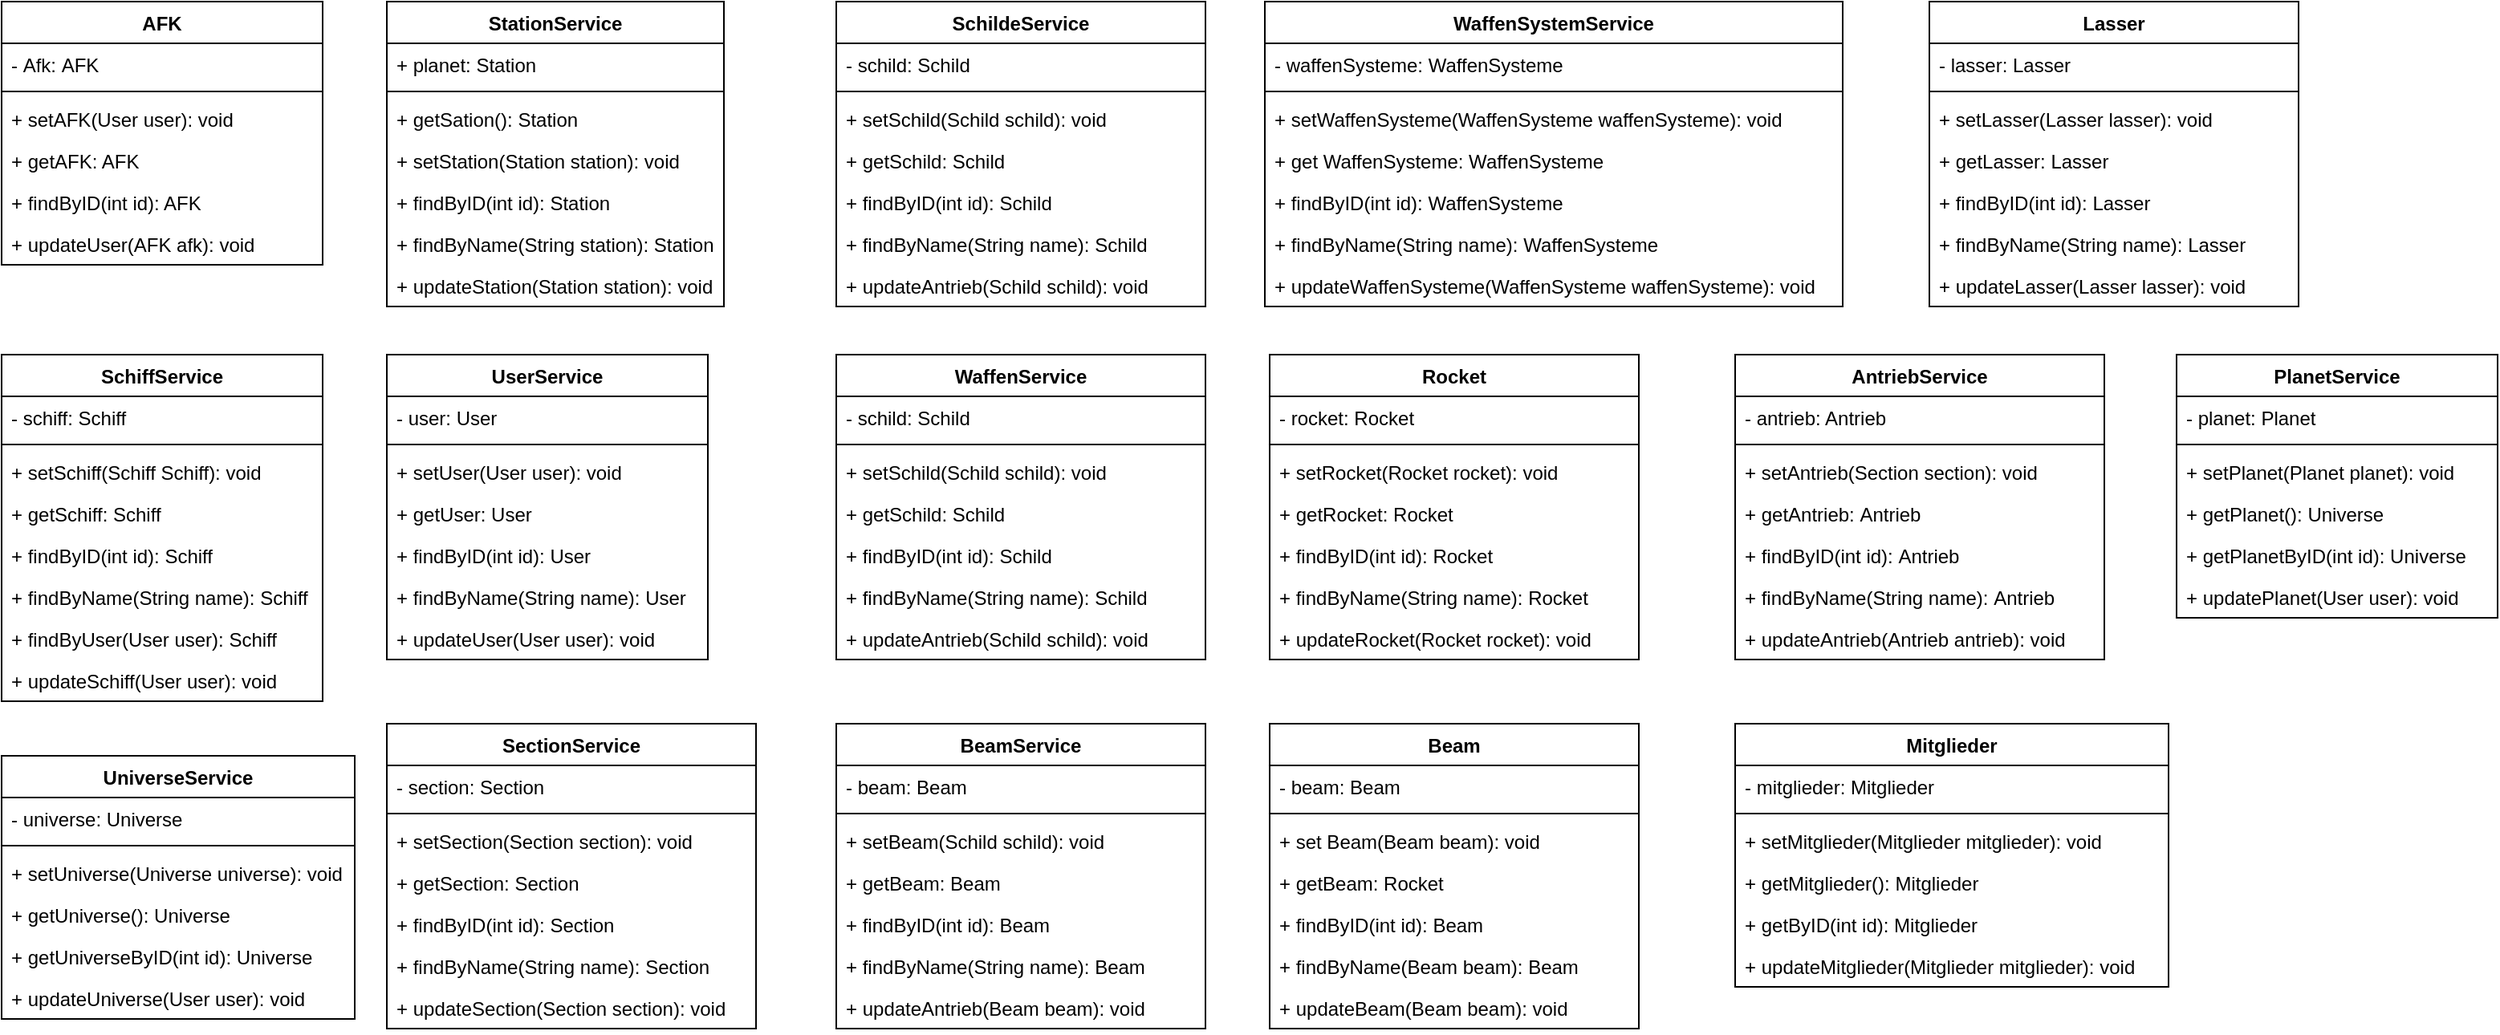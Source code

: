 <mxfile version="13.1.3"><diagram id="1hvCgBS2UhZ0Prny1uiO" name="Page-1"><mxGraphModel dx="1286" dy="1128" grid="1" gridSize="10" guides="1" tooltips="1" connect="1" arrows="1" fold="1" page="1" pageScale="1" pageWidth="827" pageHeight="1169" math="0" shadow="0"><root><mxCell id="0"/><mxCell id="1" parent="0"/><mxCell id="Y0vAnyZHh0GlJ3oFvH98-21" value="SchiffService" style="swimlane;fontStyle=1;align=center;verticalAlign=top;childLayout=stackLayout;horizontal=1;startSize=26;horizontalStack=0;resizeParent=1;resizeParentMax=0;resizeLast=0;collapsible=1;marginBottom=0;" vertex="1" parent="1"><mxGeometry x="40" y="300" width="200" height="216" as="geometry"/></mxCell><mxCell id="Y0vAnyZHh0GlJ3oFvH98-22" value="- schiff: Schiff" style="text;strokeColor=none;fillColor=none;align=left;verticalAlign=top;spacingLeft=4;spacingRight=4;overflow=hidden;rotatable=0;points=[[0,0.5],[1,0.5]];portConstraint=eastwest;" vertex="1" parent="Y0vAnyZHh0GlJ3oFvH98-21"><mxGeometry y="26" width="200" height="26" as="geometry"/></mxCell><mxCell id="Y0vAnyZHh0GlJ3oFvH98-23" value="" style="line;strokeWidth=1;fillColor=none;align=left;verticalAlign=middle;spacingTop=-1;spacingLeft=3;spacingRight=3;rotatable=0;labelPosition=right;points=[];portConstraint=eastwest;" vertex="1" parent="Y0vAnyZHh0GlJ3oFvH98-21"><mxGeometry y="52" width="200" height="8" as="geometry"/></mxCell><mxCell id="Y0vAnyZHh0GlJ3oFvH98-24" value="+ setSchiff(Schiff Schiff): void" style="text;strokeColor=none;fillColor=none;align=left;verticalAlign=top;spacingLeft=4;spacingRight=4;overflow=hidden;rotatable=0;points=[[0,0.5],[1,0.5]];portConstraint=eastwest;" vertex="1" parent="Y0vAnyZHh0GlJ3oFvH98-21"><mxGeometry y="60" width="200" height="26" as="geometry"/></mxCell><mxCell id="Y0vAnyZHh0GlJ3oFvH98-26" value="+ getSchiff: Schiff" style="text;strokeColor=none;fillColor=none;align=left;verticalAlign=top;spacingLeft=4;spacingRight=4;overflow=hidden;rotatable=0;points=[[0,0.5],[1,0.5]];portConstraint=eastwest;" vertex="1" parent="Y0vAnyZHh0GlJ3oFvH98-21"><mxGeometry y="86" width="200" height="26" as="geometry"/></mxCell><mxCell id="Y0vAnyZHh0GlJ3oFvH98-27" value="+ findByID(int id): Schiff" style="text;strokeColor=none;fillColor=none;align=left;verticalAlign=top;spacingLeft=4;spacingRight=4;overflow=hidden;rotatable=0;points=[[0,0.5],[1,0.5]];portConstraint=eastwest;" vertex="1" parent="Y0vAnyZHh0GlJ3oFvH98-21"><mxGeometry y="112" width="200" height="26" as="geometry"/></mxCell><mxCell id="Y0vAnyZHh0GlJ3oFvH98-28" value="+ findByName(String name): Schiff" style="text;strokeColor=none;fillColor=none;align=left;verticalAlign=top;spacingLeft=4;spacingRight=4;overflow=hidden;rotatable=0;points=[[0,0.5],[1,0.5]];portConstraint=eastwest;" vertex="1" parent="Y0vAnyZHh0GlJ3oFvH98-21"><mxGeometry y="138" width="200" height="26" as="geometry"/></mxCell><mxCell id="Y0vAnyZHh0GlJ3oFvH98-29" value="+ findByUser(User user): Schiff" style="text;strokeColor=none;fillColor=none;align=left;verticalAlign=top;spacingLeft=4;spacingRight=4;overflow=hidden;rotatable=0;points=[[0,0.5],[1,0.5]];portConstraint=eastwest;" vertex="1" parent="Y0vAnyZHh0GlJ3oFvH98-21"><mxGeometry y="164" width="200" height="26" as="geometry"/></mxCell><mxCell id="Y0vAnyZHh0GlJ3oFvH98-48" value="+ updateSchiff(User user): void  " style="text;strokeColor=none;fillColor=none;align=left;verticalAlign=top;spacingLeft=4;spacingRight=4;overflow=hidden;rotatable=0;points=[[0,0.5],[1,0.5]];portConstraint=eastwest;" vertex="1" parent="Y0vAnyZHh0GlJ3oFvH98-21"><mxGeometry y="190" width="200" height="26" as="geometry"/></mxCell><mxCell id="Y0vAnyZHh0GlJ3oFvH98-76" value="AFK" style="swimlane;fontStyle=1;align=center;verticalAlign=top;childLayout=stackLayout;horizontal=1;startSize=26;horizontalStack=0;resizeParent=1;resizeParentMax=0;resizeLast=0;collapsible=1;marginBottom=0;" vertex="1" parent="1"><mxGeometry x="40" y="80" width="200" height="164" as="geometry"/></mxCell><mxCell id="Y0vAnyZHh0GlJ3oFvH98-77" value="- Afk: AFK" style="text;strokeColor=none;fillColor=none;align=left;verticalAlign=top;spacingLeft=4;spacingRight=4;overflow=hidden;rotatable=0;points=[[0,0.5],[1,0.5]];portConstraint=eastwest;" vertex="1" parent="Y0vAnyZHh0GlJ3oFvH98-76"><mxGeometry y="26" width="200" height="26" as="geometry"/></mxCell><mxCell id="Y0vAnyZHh0GlJ3oFvH98-78" value="" style="line;strokeWidth=1;fillColor=none;align=left;verticalAlign=middle;spacingTop=-1;spacingLeft=3;spacingRight=3;rotatable=0;labelPosition=right;points=[];portConstraint=eastwest;" vertex="1" parent="Y0vAnyZHh0GlJ3oFvH98-76"><mxGeometry y="52" width="200" height="8" as="geometry"/></mxCell><mxCell id="Y0vAnyZHh0GlJ3oFvH98-79" value="+ setAFK(User user): void" style="text;strokeColor=none;fillColor=none;align=left;verticalAlign=top;spacingLeft=4;spacingRight=4;overflow=hidden;rotatable=0;points=[[0,0.5],[1,0.5]];portConstraint=eastwest;" vertex="1" parent="Y0vAnyZHh0GlJ3oFvH98-76"><mxGeometry y="60" width="200" height="26" as="geometry"/></mxCell><mxCell id="Y0vAnyZHh0GlJ3oFvH98-80" value="+ getAFK: AFK" style="text;strokeColor=none;fillColor=none;align=left;verticalAlign=top;spacingLeft=4;spacingRight=4;overflow=hidden;rotatable=0;points=[[0,0.5],[1,0.5]];portConstraint=eastwest;" vertex="1" parent="Y0vAnyZHh0GlJ3oFvH98-76"><mxGeometry y="86" width="200" height="26" as="geometry"/></mxCell><mxCell id="Y0vAnyZHh0GlJ3oFvH98-81" value="+ findByID(int id): AFK  " style="text;strokeColor=none;fillColor=none;align=left;verticalAlign=top;spacingLeft=4;spacingRight=4;overflow=hidden;rotatable=0;points=[[0,0.5],[1,0.5]];portConstraint=eastwest;" vertex="1" parent="Y0vAnyZHh0GlJ3oFvH98-76"><mxGeometry y="112" width="200" height="26" as="geometry"/></mxCell><mxCell id="Y0vAnyZHh0GlJ3oFvH98-83" value="+ updateUser(AFK afk): void  " style="text;strokeColor=none;fillColor=none;align=left;verticalAlign=top;spacingLeft=4;spacingRight=4;overflow=hidden;rotatable=0;points=[[0,0.5],[1,0.5]];portConstraint=eastwest;" vertex="1" parent="Y0vAnyZHh0GlJ3oFvH98-76"><mxGeometry y="138" width="200" height="26" as="geometry"/></mxCell><mxCell id="Y0vAnyZHh0GlJ3oFvH98-100" value="SchildeService" style="swimlane;fontStyle=1;align=center;verticalAlign=top;childLayout=stackLayout;horizontal=1;startSize=26;horizontalStack=0;resizeParent=1;resizeParentMax=0;resizeLast=0;collapsible=1;marginBottom=0;" vertex="1" parent="1"><mxGeometry x="560" y="80" width="230" height="190" as="geometry"/></mxCell><mxCell id="Y0vAnyZHh0GlJ3oFvH98-101" value="- schild: Schild" style="text;strokeColor=none;fillColor=none;align=left;verticalAlign=top;spacingLeft=4;spacingRight=4;overflow=hidden;rotatable=0;points=[[0,0.5],[1,0.5]];portConstraint=eastwest;" vertex="1" parent="Y0vAnyZHh0GlJ3oFvH98-100"><mxGeometry y="26" width="230" height="26" as="geometry"/></mxCell><mxCell id="Y0vAnyZHh0GlJ3oFvH98-102" value="" style="line;strokeWidth=1;fillColor=none;align=left;verticalAlign=middle;spacingTop=-1;spacingLeft=3;spacingRight=3;rotatable=0;labelPosition=right;points=[];portConstraint=eastwest;" vertex="1" parent="Y0vAnyZHh0GlJ3oFvH98-100"><mxGeometry y="52" width="230" height="8" as="geometry"/></mxCell><mxCell id="Y0vAnyZHh0GlJ3oFvH98-103" value="+ setSchild(Schild schild): void" style="text;strokeColor=none;fillColor=none;align=left;verticalAlign=top;spacingLeft=4;spacingRight=4;overflow=hidden;rotatable=0;points=[[0,0.5],[1,0.5]];portConstraint=eastwest;" vertex="1" parent="Y0vAnyZHh0GlJ3oFvH98-100"><mxGeometry y="60" width="230" height="26" as="geometry"/></mxCell><mxCell id="Y0vAnyZHh0GlJ3oFvH98-104" value="+ getSchild: Schild" style="text;strokeColor=none;fillColor=none;align=left;verticalAlign=top;spacingLeft=4;spacingRight=4;overflow=hidden;rotatable=0;points=[[0,0.5],[1,0.5]];portConstraint=eastwest;" vertex="1" parent="Y0vAnyZHh0GlJ3oFvH98-100"><mxGeometry y="86" width="230" height="26" as="geometry"/></mxCell><mxCell id="Y0vAnyZHh0GlJ3oFvH98-105" value="+ findByID(int id): Schild  " style="text;strokeColor=none;fillColor=none;align=left;verticalAlign=top;spacingLeft=4;spacingRight=4;overflow=hidden;rotatable=0;points=[[0,0.5],[1,0.5]];portConstraint=eastwest;" vertex="1" parent="Y0vAnyZHh0GlJ3oFvH98-100"><mxGeometry y="112" width="230" height="26" as="geometry"/></mxCell><mxCell id="Y0vAnyZHh0GlJ3oFvH98-106" value="+ findByName(String name): Schild  " style="text;strokeColor=none;fillColor=none;align=left;verticalAlign=top;spacingLeft=4;spacingRight=4;overflow=hidden;rotatable=0;points=[[0,0.5],[1,0.5]];portConstraint=eastwest;" vertex="1" parent="Y0vAnyZHh0GlJ3oFvH98-100"><mxGeometry y="138" width="230" height="26" as="geometry"/></mxCell><mxCell id="Y0vAnyZHh0GlJ3oFvH98-107" value="+ updateAntrieb(Schild schild): void  " style="text;strokeColor=none;fillColor=none;align=left;verticalAlign=top;spacingLeft=4;spacingRight=4;overflow=hidden;rotatable=0;points=[[0,0.5],[1,0.5]];portConstraint=eastwest;" vertex="1" parent="Y0vAnyZHh0GlJ3oFvH98-100"><mxGeometry y="164" width="230" height="26" as="geometry"/></mxCell><mxCell id="Y0vAnyZHh0GlJ3oFvH98-33" value="UniverseService" style="swimlane;fontStyle=1;align=center;verticalAlign=top;childLayout=stackLayout;horizontal=1;startSize=26;horizontalStack=0;resizeParent=1;resizeParentMax=0;resizeLast=0;collapsible=1;marginBottom=0;" vertex="1" parent="1"><mxGeometry x="40" y="550" width="220" height="164" as="geometry"/></mxCell><mxCell id="Y0vAnyZHh0GlJ3oFvH98-34" value="- universe: Universe " style="text;strokeColor=none;fillColor=none;align=left;verticalAlign=top;spacingLeft=4;spacingRight=4;overflow=hidden;rotatable=0;points=[[0,0.5],[1,0.5]];portConstraint=eastwest;" vertex="1" parent="Y0vAnyZHh0GlJ3oFvH98-33"><mxGeometry y="26" width="220" height="26" as="geometry"/></mxCell><mxCell id="Y0vAnyZHh0GlJ3oFvH98-35" value="" style="line;strokeWidth=1;fillColor=none;align=left;verticalAlign=middle;spacingTop=-1;spacingLeft=3;spacingRight=3;rotatable=0;labelPosition=right;points=[];portConstraint=eastwest;" vertex="1" parent="Y0vAnyZHh0GlJ3oFvH98-33"><mxGeometry y="52" width="220" height="8" as="geometry"/></mxCell><mxCell id="Y0vAnyZHh0GlJ3oFvH98-36" value="+ setUniverse(Universe universe): void" style="text;strokeColor=none;fillColor=none;align=left;verticalAlign=top;spacingLeft=4;spacingRight=4;overflow=hidden;rotatable=0;points=[[0,0.5],[1,0.5]];portConstraint=eastwest;" vertex="1" parent="Y0vAnyZHh0GlJ3oFvH98-33"><mxGeometry y="60" width="220" height="26" as="geometry"/></mxCell><mxCell id="Y0vAnyZHh0GlJ3oFvH98-37" value="+ getUniverse(): Universe" style="text;strokeColor=none;fillColor=none;align=left;verticalAlign=top;spacingLeft=4;spacingRight=4;overflow=hidden;rotatable=0;points=[[0,0.5],[1,0.5]];portConstraint=eastwest;" vertex="1" parent="Y0vAnyZHh0GlJ3oFvH98-33"><mxGeometry y="86" width="220" height="26" as="geometry"/></mxCell><mxCell id="Y0vAnyZHh0GlJ3oFvH98-38" value="+ getUniverseByID(int id): Universe " style="text;strokeColor=none;fillColor=none;align=left;verticalAlign=top;spacingLeft=4;spacingRight=4;overflow=hidden;rotatable=0;points=[[0,0.5],[1,0.5]];portConstraint=eastwest;" vertex="1" parent="Y0vAnyZHh0GlJ3oFvH98-33"><mxGeometry y="112" width="220" height="26" as="geometry"/></mxCell><mxCell id="Y0vAnyZHh0GlJ3oFvH98-49" value="+ updateUniverse(User user): void  " style="text;strokeColor=none;fillColor=none;align=left;verticalAlign=top;spacingLeft=4;spacingRight=4;overflow=hidden;rotatable=0;points=[[0,0.5],[1,0.5]];portConstraint=eastwest;" vertex="1" parent="Y0vAnyZHh0GlJ3oFvH98-33"><mxGeometry y="138" width="220" height="26" as="geometry"/></mxCell><mxCell id="Y0vAnyZHh0GlJ3oFvH98-60" value="StationService" style="swimlane;fontStyle=1;align=center;verticalAlign=top;childLayout=stackLayout;horizontal=1;startSize=26;horizontalStack=0;resizeParent=1;resizeParentMax=0;resizeLast=0;collapsible=1;marginBottom=0;" vertex="1" parent="1"><mxGeometry x="280" y="80" width="210" height="190" as="geometry"/></mxCell><mxCell id="Y0vAnyZHh0GlJ3oFvH98-61" value="+ planet: Station " style="text;strokeColor=none;fillColor=none;align=left;verticalAlign=top;spacingLeft=4;spacingRight=4;overflow=hidden;rotatable=0;points=[[0,0.5],[1,0.5]];portConstraint=eastwest;" vertex="1" parent="Y0vAnyZHh0GlJ3oFvH98-60"><mxGeometry y="26" width="210" height="26" as="geometry"/></mxCell><mxCell id="Y0vAnyZHh0GlJ3oFvH98-62" value="" style="line;strokeWidth=1;fillColor=none;align=left;verticalAlign=middle;spacingTop=-1;spacingLeft=3;spacingRight=3;rotatable=0;labelPosition=right;points=[];portConstraint=eastwest;" vertex="1" parent="Y0vAnyZHh0GlJ3oFvH98-60"><mxGeometry y="52" width="210" height="8" as="geometry"/></mxCell><mxCell id="Y0vAnyZHh0GlJ3oFvH98-63" value="+ getSation(): Station" style="text;strokeColor=none;fillColor=none;align=left;verticalAlign=top;spacingLeft=4;spacingRight=4;overflow=hidden;rotatable=0;points=[[0,0.5],[1,0.5]];portConstraint=eastwest;" vertex="1" parent="Y0vAnyZHh0GlJ3oFvH98-60"><mxGeometry y="60" width="210" height="26" as="geometry"/></mxCell><mxCell id="Y0vAnyZHh0GlJ3oFvH98-64" value="+ setStation(Station station): void" style="text;strokeColor=none;fillColor=none;align=left;verticalAlign=top;spacingLeft=4;spacingRight=4;overflow=hidden;rotatable=0;points=[[0,0.5],[1,0.5]];portConstraint=eastwest;" vertex="1" parent="Y0vAnyZHh0GlJ3oFvH98-60"><mxGeometry y="86" width="210" height="26" as="geometry"/></mxCell><mxCell id="Y0vAnyZHh0GlJ3oFvH98-65" value="+ findByID(int id): Station" style="text;strokeColor=none;fillColor=none;align=left;verticalAlign=top;spacingLeft=4;spacingRight=4;overflow=hidden;rotatable=0;points=[[0,0.5],[1,0.5]];portConstraint=eastwest;" vertex="1" parent="Y0vAnyZHh0GlJ3oFvH98-60"><mxGeometry y="112" width="210" height="26" as="geometry"/></mxCell><mxCell id="Y0vAnyZHh0GlJ3oFvH98-66" value="+ findByName(String station): Station" style="text;strokeColor=none;fillColor=none;align=left;verticalAlign=top;spacingLeft=4;spacingRight=4;overflow=hidden;rotatable=0;points=[[0,0.5],[1,0.5]];portConstraint=eastwest;" vertex="1" parent="Y0vAnyZHh0GlJ3oFvH98-60"><mxGeometry y="138" width="210" height="26" as="geometry"/></mxCell><mxCell id="Y0vAnyZHh0GlJ3oFvH98-67" value="+ updateStation(Station station): void" style="text;strokeColor=none;fillColor=none;align=left;verticalAlign=top;spacingLeft=4;spacingRight=4;overflow=hidden;rotatable=0;points=[[0,0.5],[1,0.5]];portConstraint=eastwest;" vertex="1" parent="Y0vAnyZHh0GlJ3oFvH98-60"><mxGeometry y="164" width="210" height="26" as="geometry"/></mxCell><mxCell id="Y0vAnyZHh0GlJ3oFvH98-1" value="UserService" style="swimlane;fontStyle=1;align=center;verticalAlign=top;childLayout=stackLayout;horizontal=1;startSize=26;horizontalStack=0;resizeParent=1;resizeParentMax=0;resizeLast=0;collapsible=1;marginBottom=0;" vertex="1" parent="1"><mxGeometry x="280" y="300" width="200" height="190" as="geometry"/></mxCell><mxCell id="Y0vAnyZHh0GlJ3oFvH98-2" value="- user: User" style="text;strokeColor=none;fillColor=none;align=left;verticalAlign=top;spacingLeft=4;spacingRight=4;overflow=hidden;rotatable=0;points=[[0,0.5],[1,0.5]];portConstraint=eastwest;" vertex="1" parent="Y0vAnyZHh0GlJ3oFvH98-1"><mxGeometry y="26" width="200" height="26" as="geometry"/></mxCell><mxCell id="Y0vAnyZHh0GlJ3oFvH98-3" value="" style="line;strokeWidth=1;fillColor=none;align=left;verticalAlign=middle;spacingTop=-1;spacingLeft=3;spacingRight=3;rotatable=0;labelPosition=right;points=[];portConstraint=eastwest;" vertex="1" parent="Y0vAnyZHh0GlJ3oFvH98-1"><mxGeometry y="52" width="200" height="8" as="geometry"/></mxCell><mxCell id="Y0vAnyZHh0GlJ3oFvH98-4" value="+ setUser(User user): void" style="text;strokeColor=none;fillColor=none;align=left;verticalAlign=top;spacingLeft=4;spacingRight=4;overflow=hidden;rotatable=0;points=[[0,0.5],[1,0.5]];portConstraint=eastwest;" vertex="1" parent="Y0vAnyZHh0GlJ3oFvH98-1"><mxGeometry y="60" width="200" height="26" as="geometry"/></mxCell><mxCell id="Y0vAnyZHh0GlJ3oFvH98-5" value="+ getUser: User" style="text;strokeColor=none;fillColor=none;align=left;verticalAlign=top;spacingLeft=4;spacingRight=4;overflow=hidden;rotatable=0;points=[[0,0.5],[1,0.5]];portConstraint=eastwest;" vertex="1" parent="Y0vAnyZHh0GlJ3oFvH98-1"><mxGeometry y="86" width="200" height="26" as="geometry"/></mxCell><mxCell id="Y0vAnyZHh0GlJ3oFvH98-6" value="+ findByID(int id): User  " style="text;strokeColor=none;fillColor=none;align=left;verticalAlign=top;spacingLeft=4;spacingRight=4;overflow=hidden;rotatable=0;points=[[0,0.5],[1,0.5]];portConstraint=eastwest;" vertex="1" parent="Y0vAnyZHh0GlJ3oFvH98-1"><mxGeometry y="112" width="200" height="26" as="geometry"/></mxCell><mxCell id="Y0vAnyZHh0GlJ3oFvH98-19" value="+ findByName(String name): User  " style="text;strokeColor=none;fillColor=none;align=left;verticalAlign=top;spacingLeft=4;spacingRight=4;overflow=hidden;rotatable=0;points=[[0,0.5],[1,0.5]];portConstraint=eastwest;" vertex="1" parent="Y0vAnyZHh0GlJ3oFvH98-1"><mxGeometry y="138" width="200" height="26" as="geometry"/></mxCell><mxCell id="Y0vAnyZHh0GlJ3oFvH98-46" value="+ updateUser(User user): void  " style="text;strokeColor=none;fillColor=none;align=left;verticalAlign=top;spacingLeft=4;spacingRight=4;overflow=hidden;rotatable=0;points=[[0,0.5],[1,0.5]];portConstraint=eastwest;" vertex="1" parent="Y0vAnyZHh0GlJ3oFvH98-1"><mxGeometry y="164" width="200" height="26" as="geometry"/></mxCell><mxCell id="Y0vAnyZHh0GlJ3oFvH98-116" value="WaffenService" style="swimlane;fontStyle=1;align=center;verticalAlign=top;childLayout=stackLayout;horizontal=1;startSize=26;horizontalStack=0;resizeParent=1;resizeParentMax=0;resizeLast=0;collapsible=1;marginBottom=0;" vertex="1" parent="1"><mxGeometry x="560" y="300" width="230" height="190" as="geometry"/></mxCell><mxCell id="Y0vAnyZHh0GlJ3oFvH98-117" value="- schild: Schild" style="text;strokeColor=none;fillColor=none;align=left;verticalAlign=top;spacingLeft=4;spacingRight=4;overflow=hidden;rotatable=0;points=[[0,0.5],[1,0.5]];portConstraint=eastwest;" vertex="1" parent="Y0vAnyZHh0GlJ3oFvH98-116"><mxGeometry y="26" width="230" height="26" as="geometry"/></mxCell><mxCell id="Y0vAnyZHh0GlJ3oFvH98-118" value="" style="line;strokeWidth=1;fillColor=none;align=left;verticalAlign=middle;spacingTop=-1;spacingLeft=3;spacingRight=3;rotatable=0;labelPosition=right;points=[];portConstraint=eastwest;" vertex="1" parent="Y0vAnyZHh0GlJ3oFvH98-116"><mxGeometry y="52" width="230" height="8" as="geometry"/></mxCell><mxCell id="Y0vAnyZHh0GlJ3oFvH98-119" value="+ setSchild(Schild schild): void" style="text;strokeColor=none;fillColor=none;align=left;verticalAlign=top;spacingLeft=4;spacingRight=4;overflow=hidden;rotatable=0;points=[[0,0.5],[1,0.5]];portConstraint=eastwest;" vertex="1" parent="Y0vAnyZHh0GlJ3oFvH98-116"><mxGeometry y="60" width="230" height="26" as="geometry"/></mxCell><mxCell id="Y0vAnyZHh0GlJ3oFvH98-120" value="+ getSchild: Schild" style="text;strokeColor=none;fillColor=none;align=left;verticalAlign=top;spacingLeft=4;spacingRight=4;overflow=hidden;rotatable=0;points=[[0,0.5],[1,0.5]];portConstraint=eastwest;" vertex="1" parent="Y0vAnyZHh0GlJ3oFvH98-116"><mxGeometry y="86" width="230" height="26" as="geometry"/></mxCell><mxCell id="Y0vAnyZHh0GlJ3oFvH98-121" value="+ findByID(int id): Schild  " style="text;strokeColor=none;fillColor=none;align=left;verticalAlign=top;spacingLeft=4;spacingRight=4;overflow=hidden;rotatable=0;points=[[0,0.5],[1,0.5]];portConstraint=eastwest;" vertex="1" parent="Y0vAnyZHh0GlJ3oFvH98-116"><mxGeometry y="112" width="230" height="26" as="geometry"/></mxCell><mxCell id="Y0vAnyZHh0GlJ3oFvH98-122" value="+ findByName(String name): Schild  " style="text;strokeColor=none;fillColor=none;align=left;verticalAlign=top;spacingLeft=4;spacingRight=4;overflow=hidden;rotatable=0;points=[[0,0.5],[1,0.5]];portConstraint=eastwest;" vertex="1" parent="Y0vAnyZHh0GlJ3oFvH98-116"><mxGeometry y="138" width="230" height="26" as="geometry"/></mxCell><mxCell id="Y0vAnyZHh0GlJ3oFvH98-123" value="+ updateAntrieb(Schild schild): void  " style="text;strokeColor=none;fillColor=none;align=left;verticalAlign=top;spacingLeft=4;spacingRight=4;overflow=hidden;rotatable=0;points=[[0,0.5],[1,0.5]];portConstraint=eastwest;" vertex="1" parent="Y0vAnyZHh0GlJ3oFvH98-116"><mxGeometry y="164" width="230" height="26" as="geometry"/></mxCell><mxCell id="Y0vAnyZHh0GlJ3oFvH98-140" value="Rocket" style="swimlane;fontStyle=1;align=center;verticalAlign=top;childLayout=stackLayout;horizontal=1;startSize=26;horizontalStack=0;resizeParent=1;resizeParentMax=0;resizeLast=0;collapsible=1;marginBottom=0;" vertex="1" parent="1"><mxGeometry x="830" y="300" width="230" height="190" as="geometry"/></mxCell><mxCell id="Y0vAnyZHh0GlJ3oFvH98-141" value="- rocket: Rocket" style="text;strokeColor=none;fillColor=none;align=left;verticalAlign=top;spacingLeft=4;spacingRight=4;overflow=hidden;rotatable=0;points=[[0,0.5],[1,0.5]];portConstraint=eastwest;" vertex="1" parent="Y0vAnyZHh0GlJ3oFvH98-140"><mxGeometry y="26" width="230" height="26" as="geometry"/></mxCell><mxCell id="Y0vAnyZHh0GlJ3oFvH98-142" value="" style="line;strokeWidth=1;fillColor=none;align=left;verticalAlign=middle;spacingTop=-1;spacingLeft=3;spacingRight=3;rotatable=0;labelPosition=right;points=[];portConstraint=eastwest;" vertex="1" parent="Y0vAnyZHh0GlJ3oFvH98-140"><mxGeometry y="52" width="230" height="8" as="geometry"/></mxCell><mxCell id="Y0vAnyZHh0GlJ3oFvH98-143" value="+ setRocket(Rocket rocket): void" style="text;strokeColor=none;fillColor=none;align=left;verticalAlign=top;spacingLeft=4;spacingRight=4;overflow=hidden;rotatable=0;points=[[0,0.5],[1,0.5]];portConstraint=eastwest;" vertex="1" parent="Y0vAnyZHh0GlJ3oFvH98-140"><mxGeometry y="60" width="230" height="26" as="geometry"/></mxCell><mxCell id="Y0vAnyZHh0GlJ3oFvH98-144" value="+ getRocket: Rocket" style="text;strokeColor=none;fillColor=none;align=left;verticalAlign=top;spacingLeft=4;spacingRight=4;overflow=hidden;rotatable=0;points=[[0,0.5],[1,0.5]];portConstraint=eastwest;" vertex="1" parent="Y0vAnyZHh0GlJ3oFvH98-140"><mxGeometry y="86" width="230" height="26" as="geometry"/></mxCell><mxCell id="Y0vAnyZHh0GlJ3oFvH98-145" value="+ findByID(int id): Rocket  " style="text;strokeColor=none;fillColor=none;align=left;verticalAlign=top;spacingLeft=4;spacingRight=4;overflow=hidden;rotatable=0;points=[[0,0.5],[1,0.5]];portConstraint=eastwest;" vertex="1" parent="Y0vAnyZHh0GlJ3oFvH98-140"><mxGeometry y="112" width="230" height="26" as="geometry"/></mxCell><mxCell id="Y0vAnyZHh0GlJ3oFvH98-146" value="+ findByName(String name): Rocket  " style="text;strokeColor=none;fillColor=none;align=left;verticalAlign=top;spacingLeft=4;spacingRight=4;overflow=hidden;rotatable=0;points=[[0,0.5],[1,0.5]];portConstraint=eastwest;" vertex="1" parent="Y0vAnyZHh0GlJ3oFvH98-140"><mxGeometry y="138" width="230" height="26" as="geometry"/></mxCell><mxCell id="Y0vAnyZHh0GlJ3oFvH98-147" value="+ updateRocket(Rocket rocket): void  " style="text;strokeColor=none;fillColor=none;align=left;verticalAlign=top;spacingLeft=4;spacingRight=4;overflow=hidden;rotatable=0;points=[[0,0.5],[1,0.5]];portConstraint=eastwest;" vertex="1" parent="Y0vAnyZHh0GlJ3oFvH98-140"><mxGeometry y="164" width="230" height="26" as="geometry"/></mxCell><mxCell id="Y0vAnyZHh0GlJ3oFvH98-108" value="WaffenSystemService" style="swimlane;fontStyle=1;align=center;verticalAlign=top;childLayout=stackLayout;horizontal=1;startSize=26;horizontalStack=0;resizeParent=1;resizeParentMax=0;resizeLast=0;collapsible=1;marginBottom=0;" vertex="1" parent="1"><mxGeometry x="827" y="80" width="360" height="190" as="geometry"/></mxCell><mxCell id="Y0vAnyZHh0GlJ3oFvH98-109" value="- waffenSysteme: WaffenSysteme" style="text;strokeColor=none;fillColor=none;align=left;verticalAlign=top;spacingLeft=4;spacingRight=4;overflow=hidden;rotatable=0;points=[[0,0.5],[1,0.5]];portConstraint=eastwest;" vertex="1" parent="Y0vAnyZHh0GlJ3oFvH98-108"><mxGeometry y="26" width="360" height="26" as="geometry"/></mxCell><mxCell id="Y0vAnyZHh0GlJ3oFvH98-110" value="" style="line;strokeWidth=1;fillColor=none;align=left;verticalAlign=middle;spacingTop=-1;spacingLeft=3;spacingRight=3;rotatable=0;labelPosition=right;points=[];portConstraint=eastwest;" vertex="1" parent="Y0vAnyZHh0GlJ3oFvH98-108"><mxGeometry y="52" width="360" height="8" as="geometry"/></mxCell><mxCell id="Y0vAnyZHh0GlJ3oFvH98-111" value="+ setWaffenSysteme(WaffenSysteme waffenSysteme): void" style="text;strokeColor=none;fillColor=none;align=left;verticalAlign=top;spacingLeft=4;spacingRight=4;overflow=hidden;rotatable=0;points=[[0,0.5],[1,0.5]];portConstraint=eastwest;" vertex="1" parent="Y0vAnyZHh0GlJ3oFvH98-108"><mxGeometry y="60" width="360" height="26" as="geometry"/></mxCell><mxCell id="Y0vAnyZHh0GlJ3oFvH98-112" value="+ get WaffenSysteme: WaffenSysteme" style="text;strokeColor=none;fillColor=none;align=left;verticalAlign=top;spacingLeft=4;spacingRight=4;overflow=hidden;rotatable=0;points=[[0,0.5],[1,0.5]];portConstraint=eastwest;" vertex="1" parent="Y0vAnyZHh0GlJ3oFvH98-108"><mxGeometry y="86" width="360" height="26" as="geometry"/></mxCell><mxCell id="Y0vAnyZHh0GlJ3oFvH98-113" value="+ findByID(int id): WaffenSysteme  " style="text;strokeColor=none;fillColor=none;align=left;verticalAlign=top;spacingLeft=4;spacingRight=4;overflow=hidden;rotatable=0;points=[[0,0.5],[1,0.5]];portConstraint=eastwest;" vertex="1" parent="Y0vAnyZHh0GlJ3oFvH98-108"><mxGeometry y="112" width="360" height="26" as="geometry"/></mxCell><mxCell id="Y0vAnyZHh0GlJ3oFvH98-114" value="+ findByName(String name): WaffenSysteme  " style="text;strokeColor=none;fillColor=none;align=left;verticalAlign=top;spacingLeft=4;spacingRight=4;overflow=hidden;rotatable=0;points=[[0,0.5],[1,0.5]];portConstraint=eastwest;" vertex="1" parent="Y0vAnyZHh0GlJ3oFvH98-108"><mxGeometry y="138" width="360" height="26" as="geometry"/></mxCell><mxCell id="Y0vAnyZHh0GlJ3oFvH98-115" value="+ updateWaffenSysteme(WaffenSysteme waffenSysteme): void  " style="text;strokeColor=none;fillColor=none;align=left;verticalAlign=top;spacingLeft=4;spacingRight=4;overflow=hidden;rotatable=0;points=[[0,0.5],[1,0.5]];portConstraint=eastwest;" vertex="1" parent="Y0vAnyZHh0GlJ3oFvH98-108"><mxGeometry y="164" width="360" height="26" as="geometry"/></mxCell><mxCell id="Y0vAnyZHh0GlJ3oFvH98-132" value="Lasser" style="swimlane;fontStyle=1;align=center;verticalAlign=top;childLayout=stackLayout;horizontal=1;startSize=26;horizontalStack=0;resizeParent=1;resizeParentMax=0;resizeLast=0;collapsible=1;marginBottom=0;" vertex="1" parent="1"><mxGeometry x="1241" y="80" width="230" height="190" as="geometry"/></mxCell><mxCell id="Y0vAnyZHh0GlJ3oFvH98-133" value="- lasser: Lasser" style="text;strokeColor=none;fillColor=none;align=left;verticalAlign=top;spacingLeft=4;spacingRight=4;overflow=hidden;rotatable=0;points=[[0,0.5],[1,0.5]];portConstraint=eastwest;" vertex="1" parent="Y0vAnyZHh0GlJ3oFvH98-132"><mxGeometry y="26" width="230" height="26" as="geometry"/></mxCell><mxCell id="Y0vAnyZHh0GlJ3oFvH98-134" value="" style="line;strokeWidth=1;fillColor=none;align=left;verticalAlign=middle;spacingTop=-1;spacingLeft=3;spacingRight=3;rotatable=0;labelPosition=right;points=[];portConstraint=eastwest;" vertex="1" parent="Y0vAnyZHh0GlJ3oFvH98-132"><mxGeometry y="52" width="230" height="8" as="geometry"/></mxCell><mxCell id="Y0vAnyZHh0GlJ3oFvH98-135" value="+ setLasser(Lasser lasser): void" style="text;strokeColor=none;fillColor=none;align=left;verticalAlign=top;spacingLeft=4;spacingRight=4;overflow=hidden;rotatable=0;points=[[0,0.5],[1,0.5]];portConstraint=eastwest;" vertex="1" parent="Y0vAnyZHh0GlJ3oFvH98-132"><mxGeometry y="60" width="230" height="26" as="geometry"/></mxCell><mxCell id="Y0vAnyZHh0GlJ3oFvH98-136" value="+ getLasser: Lasser" style="text;strokeColor=none;fillColor=none;align=left;verticalAlign=top;spacingLeft=4;spacingRight=4;overflow=hidden;rotatable=0;points=[[0,0.5],[1,0.5]];portConstraint=eastwest;" vertex="1" parent="Y0vAnyZHh0GlJ3oFvH98-132"><mxGeometry y="86" width="230" height="26" as="geometry"/></mxCell><mxCell id="Y0vAnyZHh0GlJ3oFvH98-137" value="+ findByID(int id): Lasser  " style="text;strokeColor=none;fillColor=none;align=left;verticalAlign=top;spacingLeft=4;spacingRight=4;overflow=hidden;rotatable=0;points=[[0,0.5],[1,0.5]];portConstraint=eastwest;" vertex="1" parent="Y0vAnyZHh0GlJ3oFvH98-132"><mxGeometry y="112" width="230" height="26" as="geometry"/></mxCell><mxCell id="Y0vAnyZHh0GlJ3oFvH98-138" value="+ findByName(String name): Lasser  " style="text;strokeColor=none;fillColor=none;align=left;verticalAlign=top;spacingLeft=4;spacingRight=4;overflow=hidden;rotatable=0;points=[[0,0.5],[1,0.5]];portConstraint=eastwest;" vertex="1" parent="Y0vAnyZHh0GlJ3oFvH98-132"><mxGeometry y="138" width="230" height="26" as="geometry"/></mxCell><mxCell id="Y0vAnyZHh0GlJ3oFvH98-139" value="+ updateLasser(Lasser lasser): void  " style="text;strokeColor=none;fillColor=none;align=left;verticalAlign=top;spacingLeft=4;spacingRight=4;overflow=hidden;rotatable=0;points=[[0,0.5],[1,0.5]];portConstraint=eastwest;" vertex="1" parent="Y0vAnyZHh0GlJ3oFvH98-132"><mxGeometry y="164" width="230" height="26" as="geometry"/></mxCell><mxCell id="Y0vAnyZHh0GlJ3oFvH98-92" value="AntriebService" style="swimlane;fontStyle=1;align=center;verticalAlign=top;childLayout=stackLayout;horizontal=1;startSize=26;horizontalStack=0;resizeParent=1;resizeParentMax=0;resizeLast=0;collapsible=1;marginBottom=0;" vertex="1" parent="1"><mxGeometry x="1120" y="300" width="230" height="190" as="geometry"/></mxCell><mxCell id="Y0vAnyZHh0GlJ3oFvH98-93" value="- antrieb: Antrieb" style="text;strokeColor=none;fillColor=none;align=left;verticalAlign=top;spacingLeft=4;spacingRight=4;overflow=hidden;rotatable=0;points=[[0,0.5],[1,0.5]];portConstraint=eastwest;" vertex="1" parent="Y0vAnyZHh0GlJ3oFvH98-92"><mxGeometry y="26" width="230" height="26" as="geometry"/></mxCell><mxCell id="Y0vAnyZHh0GlJ3oFvH98-94" value="" style="line;strokeWidth=1;fillColor=none;align=left;verticalAlign=middle;spacingTop=-1;spacingLeft=3;spacingRight=3;rotatable=0;labelPosition=right;points=[];portConstraint=eastwest;" vertex="1" parent="Y0vAnyZHh0GlJ3oFvH98-92"><mxGeometry y="52" width="230" height="8" as="geometry"/></mxCell><mxCell id="Y0vAnyZHh0GlJ3oFvH98-95" value="+ setAntrieb(Section section): void" style="text;strokeColor=none;fillColor=none;align=left;verticalAlign=top;spacingLeft=4;spacingRight=4;overflow=hidden;rotatable=0;points=[[0,0.5],[1,0.5]];portConstraint=eastwest;" vertex="1" parent="Y0vAnyZHh0GlJ3oFvH98-92"><mxGeometry y="60" width="230" height="26" as="geometry"/></mxCell><mxCell id="Y0vAnyZHh0GlJ3oFvH98-96" value="+ getAntrieb: Antrieb" style="text;strokeColor=none;fillColor=none;align=left;verticalAlign=top;spacingLeft=4;spacingRight=4;overflow=hidden;rotatable=0;points=[[0,0.5],[1,0.5]];portConstraint=eastwest;" vertex="1" parent="Y0vAnyZHh0GlJ3oFvH98-92"><mxGeometry y="86" width="230" height="26" as="geometry"/></mxCell><mxCell id="Y0vAnyZHh0GlJ3oFvH98-97" value="+ findByID(int id): Antrieb  " style="text;strokeColor=none;fillColor=none;align=left;verticalAlign=top;spacingLeft=4;spacingRight=4;overflow=hidden;rotatable=0;points=[[0,0.5],[1,0.5]];portConstraint=eastwest;" vertex="1" parent="Y0vAnyZHh0GlJ3oFvH98-92"><mxGeometry y="112" width="230" height="26" as="geometry"/></mxCell><mxCell id="Y0vAnyZHh0GlJ3oFvH98-98" value="+ findByName(String name): Antrieb  " style="text;strokeColor=none;fillColor=none;align=left;verticalAlign=top;spacingLeft=4;spacingRight=4;overflow=hidden;rotatable=0;points=[[0,0.5],[1,0.5]];portConstraint=eastwest;" vertex="1" parent="Y0vAnyZHh0GlJ3oFvH98-92"><mxGeometry y="138" width="230" height="26" as="geometry"/></mxCell><mxCell id="Y0vAnyZHh0GlJ3oFvH98-99" value="+ updateAntrieb(Antrieb antrieb): void  " style="text;strokeColor=none;fillColor=none;align=left;verticalAlign=top;spacingLeft=4;spacingRight=4;overflow=hidden;rotatable=0;points=[[0,0.5],[1,0.5]];portConstraint=eastwest;" vertex="1" parent="Y0vAnyZHh0GlJ3oFvH98-92"><mxGeometry y="164" width="230" height="26" as="geometry"/></mxCell><mxCell id="Y0vAnyZHh0GlJ3oFvH98-40" value="PlanetService" style="swimlane;fontStyle=1;align=center;verticalAlign=top;childLayout=stackLayout;horizontal=1;startSize=26;horizontalStack=0;resizeParent=1;resizeParentMax=0;resizeLast=0;collapsible=1;marginBottom=0;" vertex="1" parent="1"><mxGeometry x="1395" y="300" width="200" height="164" as="geometry"/></mxCell><mxCell id="Y0vAnyZHh0GlJ3oFvH98-41" value="- planet: Planet " style="text;strokeColor=none;fillColor=none;align=left;verticalAlign=top;spacingLeft=4;spacingRight=4;overflow=hidden;rotatable=0;points=[[0,0.5],[1,0.5]];portConstraint=eastwest;" vertex="1" parent="Y0vAnyZHh0GlJ3oFvH98-40"><mxGeometry y="26" width="200" height="26" as="geometry"/></mxCell><mxCell id="Y0vAnyZHh0GlJ3oFvH98-42" value="" style="line;strokeWidth=1;fillColor=none;align=left;verticalAlign=middle;spacingTop=-1;spacingLeft=3;spacingRight=3;rotatable=0;labelPosition=right;points=[];portConstraint=eastwest;" vertex="1" parent="Y0vAnyZHh0GlJ3oFvH98-40"><mxGeometry y="52" width="200" height="8" as="geometry"/></mxCell><mxCell id="Y0vAnyZHh0GlJ3oFvH98-43" value="+ setPlanet(Planet planet): void" style="text;strokeColor=none;fillColor=none;align=left;verticalAlign=top;spacingLeft=4;spacingRight=4;overflow=hidden;rotatable=0;points=[[0,0.5],[1,0.5]];portConstraint=eastwest;" vertex="1" parent="Y0vAnyZHh0GlJ3oFvH98-40"><mxGeometry y="60" width="200" height="26" as="geometry"/></mxCell><mxCell id="Y0vAnyZHh0GlJ3oFvH98-44" value="+ getPlanet(): Universe" style="text;strokeColor=none;fillColor=none;align=left;verticalAlign=top;spacingLeft=4;spacingRight=4;overflow=hidden;rotatable=0;points=[[0,0.5],[1,0.5]];portConstraint=eastwest;" vertex="1" parent="Y0vAnyZHh0GlJ3oFvH98-40"><mxGeometry y="86" width="200" height="26" as="geometry"/></mxCell><mxCell id="Y0vAnyZHh0GlJ3oFvH98-45" value="+ getPlanetByID(int id): Universe " style="text;strokeColor=none;fillColor=none;align=left;verticalAlign=top;spacingLeft=4;spacingRight=4;overflow=hidden;rotatable=0;points=[[0,0.5],[1,0.5]];portConstraint=eastwest;" vertex="1" parent="Y0vAnyZHh0GlJ3oFvH98-40"><mxGeometry y="112" width="200" height="26" as="geometry"/></mxCell><mxCell id="Y0vAnyZHh0GlJ3oFvH98-50" value="+ updatePlanet(User user): void  " style="text;strokeColor=none;fillColor=none;align=left;verticalAlign=top;spacingLeft=4;spacingRight=4;overflow=hidden;rotatable=0;points=[[0,0.5],[1,0.5]];portConstraint=eastwest;" vertex="1" parent="Y0vAnyZHh0GlJ3oFvH98-40"><mxGeometry y="138" width="200" height="26" as="geometry"/></mxCell><mxCell id="Y0vAnyZHh0GlJ3oFvH98-148" value="Beam" style="swimlane;fontStyle=1;align=center;verticalAlign=top;childLayout=stackLayout;horizontal=1;startSize=26;horizontalStack=0;resizeParent=1;resizeParentMax=0;resizeLast=0;collapsible=1;marginBottom=0;" vertex="1" parent="1"><mxGeometry x="830" y="530" width="230" height="190" as="geometry"/></mxCell><mxCell id="Y0vAnyZHh0GlJ3oFvH98-149" value="- beam: Beam" style="text;strokeColor=none;fillColor=none;align=left;verticalAlign=top;spacingLeft=4;spacingRight=4;overflow=hidden;rotatable=0;points=[[0,0.5],[1,0.5]];portConstraint=eastwest;" vertex="1" parent="Y0vAnyZHh0GlJ3oFvH98-148"><mxGeometry y="26" width="230" height="26" as="geometry"/></mxCell><mxCell id="Y0vAnyZHh0GlJ3oFvH98-150" value="" style="line;strokeWidth=1;fillColor=none;align=left;verticalAlign=middle;spacingTop=-1;spacingLeft=3;spacingRight=3;rotatable=0;labelPosition=right;points=[];portConstraint=eastwest;" vertex="1" parent="Y0vAnyZHh0GlJ3oFvH98-148"><mxGeometry y="52" width="230" height="8" as="geometry"/></mxCell><mxCell id="Y0vAnyZHh0GlJ3oFvH98-151" value="+ set Beam(Beam beam): void" style="text;strokeColor=none;fillColor=none;align=left;verticalAlign=top;spacingLeft=4;spacingRight=4;overflow=hidden;rotatable=0;points=[[0,0.5],[1,0.5]];portConstraint=eastwest;" vertex="1" parent="Y0vAnyZHh0GlJ3oFvH98-148"><mxGeometry y="60" width="230" height="26" as="geometry"/></mxCell><mxCell id="Y0vAnyZHh0GlJ3oFvH98-152" value="+ getBeam: Rocket" style="text;strokeColor=none;fillColor=none;align=left;verticalAlign=top;spacingLeft=4;spacingRight=4;overflow=hidden;rotatable=0;points=[[0,0.5],[1,0.5]];portConstraint=eastwest;" vertex="1" parent="Y0vAnyZHh0GlJ3oFvH98-148"><mxGeometry y="86" width="230" height="26" as="geometry"/></mxCell><mxCell id="Y0vAnyZHh0GlJ3oFvH98-153" value="+ findByID(int id): Beam  " style="text;strokeColor=none;fillColor=none;align=left;verticalAlign=top;spacingLeft=4;spacingRight=4;overflow=hidden;rotatable=0;points=[[0,0.5],[1,0.5]];portConstraint=eastwest;" vertex="1" parent="Y0vAnyZHh0GlJ3oFvH98-148"><mxGeometry y="112" width="230" height="26" as="geometry"/></mxCell><mxCell id="Y0vAnyZHh0GlJ3oFvH98-154" value="+ findByName(Beam beam): Beam  " style="text;strokeColor=none;fillColor=none;align=left;verticalAlign=top;spacingLeft=4;spacingRight=4;overflow=hidden;rotatable=0;points=[[0,0.5],[1,0.5]];portConstraint=eastwest;" vertex="1" parent="Y0vAnyZHh0GlJ3oFvH98-148"><mxGeometry y="138" width="230" height="26" as="geometry"/></mxCell><mxCell id="Y0vAnyZHh0GlJ3oFvH98-155" value="+ updateBeam(Beam beam): void  " style="text;strokeColor=none;fillColor=none;align=left;verticalAlign=top;spacingLeft=4;spacingRight=4;overflow=hidden;rotatable=0;points=[[0,0.5],[1,0.5]];portConstraint=eastwest;" vertex="1" parent="Y0vAnyZHh0GlJ3oFvH98-148"><mxGeometry y="164" width="230" height="26" as="geometry"/></mxCell><mxCell id="Y0vAnyZHh0GlJ3oFvH98-124" value="BeamService" style="swimlane;fontStyle=1;align=center;verticalAlign=top;childLayout=stackLayout;horizontal=1;startSize=26;horizontalStack=0;resizeParent=1;resizeParentMax=0;resizeLast=0;collapsible=1;marginBottom=0;" vertex="1" parent="1"><mxGeometry x="560" y="530" width="230" height="190" as="geometry"/></mxCell><mxCell id="Y0vAnyZHh0GlJ3oFvH98-125" value="- beam: Beam" style="text;strokeColor=none;fillColor=none;align=left;verticalAlign=top;spacingLeft=4;spacingRight=4;overflow=hidden;rotatable=0;points=[[0,0.5],[1,0.5]];portConstraint=eastwest;" vertex="1" parent="Y0vAnyZHh0GlJ3oFvH98-124"><mxGeometry y="26" width="230" height="26" as="geometry"/></mxCell><mxCell id="Y0vAnyZHh0GlJ3oFvH98-126" value="" style="line;strokeWidth=1;fillColor=none;align=left;verticalAlign=middle;spacingTop=-1;spacingLeft=3;spacingRight=3;rotatable=0;labelPosition=right;points=[];portConstraint=eastwest;" vertex="1" parent="Y0vAnyZHh0GlJ3oFvH98-124"><mxGeometry y="52" width="230" height="8" as="geometry"/></mxCell><mxCell id="Y0vAnyZHh0GlJ3oFvH98-127" value="+ setBeam(Schild schild): void" style="text;strokeColor=none;fillColor=none;align=left;verticalAlign=top;spacingLeft=4;spacingRight=4;overflow=hidden;rotatable=0;points=[[0,0.5],[1,0.5]];portConstraint=eastwest;" vertex="1" parent="Y0vAnyZHh0GlJ3oFvH98-124"><mxGeometry y="60" width="230" height="26" as="geometry"/></mxCell><mxCell id="Y0vAnyZHh0GlJ3oFvH98-128" value="+ getBeam: Beam" style="text;strokeColor=none;fillColor=none;align=left;verticalAlign=top;spacingLeft=4;spacingRight=4;overflow=hidden;rotatable=0;points=[[0,0.5],[1,0.5]];portConstraint=eastwest;" vertex="1" parent="Y0vAnyZHh0GlJ3oFvH98-124"><mxGeometry y="86" width="230" height="26" as="geometry"/></mxCell><mxCell id="Y0vAnyZHh0GlJ3oFvH98-129" value="+ findByID(int id): Beam  " style="text;strokeColor=none;fillColor=none;align=left;verticalAlign=top;spacingLeft=4;spacingRight=4;overflow=hidden;rotatable=0;points=[[0,0.5],[1,0.5]];portConstraint=eastwest;" vertex="1" parent="Y0vAnyZHh0GlJ3oFvH98-124"><mxGeometry y="112" width="230" height="26" as="geometry"/></mxCell><mxCell id="Y0vAnyZHh0GlJ3oFvH98-130" value="+ findByName(String name): Beam  " style="text;strokeColor=none;fillColor=none;align=left;verticalAlign=top;spacingLeft=4;spacingRight=4;overflow=hidden;rotatable=0;points=[[0,0.5],[1,0.5]];portConstraint=eastwest;" vertex="1" parent="Y0vAnyZHh0GlJ3oFvH98-124"><mxGeometry y="138" width="230" height="26" as="geometry"/></mxCell><mxCell id="Y0vAnyZHh0GlJ3oFvH98-131" value="+ updateAntrieb(Beam beam): void  " style="text;strokeColor=none;fillColor=none;align=left;verticalAlign=top;spacingLeft=4;spacingRight=4;overflow=hidden;rotatable=0;points=[[0,0.5],[1,0.5]];portConstraint=eastwest;" vertex="1" parent="Y0vAnyZHh0GlJ3oFvH98-124"><mxGeometry y="164" width="230" height="26" as="geometry"/></mxCell><mxCell id="Y0vAnyZHh0GlJ3oFvH98-84" value="SectionService" style="swimlane;fontStyle=1;align=center;verticalAlign=top;childLayout=stackLayout;horizontal=1;startSize=26;horizontalStack=0;resizeParent=1;resizeParentMax=0;resizeLast=0;collapsible=1;marginBottom=0;" vertex="1" parent="1"><mxGeometry x="280" y="530" width="230" height="190" as="geometry"/></mxCell><mxCell id="Y0vAnyZHh0GlJ3oFvH98-85" value="- section: Section" style="text;strokeColor=none;fillColor=none;align=left;verticalAlign=top;spacingLeft=4;spacingRight=4;overflow=hidden;rotatable=0;points=[[0,0.5],[1,0.5]];portConstraint=eastwest;" vertex="1" parent="Y0vAnyZHh0GlJ3oFvH98-84"><mxGeometry y="26" width="230" height="26" as="geometry"/></mxCell><mxCell id="Y0vAnyZHh0GlJ3oFvH98-86" value="" style="line;strokeWidth=1;fillColor=none;align=left;verticalAlign=middle;spacingTop=-1;spacingLeft=3;spacingRight=3;rotatable=0;labelPosition=right;points=[];portConstraint=eastwest;" vertex="1" parent="Y0vAnyZHh0GlJ3oFvH98-84"><mxGeometry y="52" width="230" height="8" as="geometry"/></mxCell><mxCell id="Y0vAnyZHh0GlJ3oFvH98-87" value="+ setSection(Section section): void" style="text;strokeColor=none;fillColor=none;align=left;verticalAlign=top;spacingLeft=4;spacingRight=4;overflow=hidden;rotatable=0;points=[[0,0.5],[1,0.5]];portConstraint=eastwest;" vertex="1" parent="Y0vAnyZHh0GlJ3oFvH98-84"><mxGeometry y="60" width="230" height="26" as="geometry"/></mxCell><mxCell id="Y0vAnyZHh0GlJ3oFvH98-88" value="+ getSection: Section" style="text;strokeColor=none;fillColor=none;align=left;verticalAlign=top;spacingLeft=4;spacingRight=4;overflow=hidden;rotatable=0;points=[[0,0.5],[1,0.5]];portConstraint=eastwest;" vertex="1" parent="Y0vAnyZHh0GlJ3oFvH98-84"><mxGeometry y="86" width="230" height="26" as="geometry"/></mxCell><mxCell id="Y0vAnyZHh0GlJ3oFvH98-89" value="+ findByID(int id): Section  " style="text;strokeColor=none;fillColor=none;align=left;verticalAlign=top;spacingLeft=4;spacingRight=4;overflow=hidden;rotatable=0;points=[[0,0.5],[1,0.5]];portConstraint=eastwest;" vertex="1" parent="Y0vAnyZHh0GlJ3oFvH98-84"><mxGeometry y="112" width="230" height="26" as="geometry"/></mxCell><mxCell id="Y0vAnyZHh0GlJ3oFvH98-90" value="+ findByName(String name): Section  " style="text;strokeColor=none;fillColor=none;align=left;verticalAlign=top;spacingLeft=4;spacingRight=4;overflow=hidden;rotatable=0;points=[[0,0.5],[1,0.5]];portConstraint=eastwest;" vertex="1" parent="Y0vAnyZHh0GlJ3oFvH98-84"><mxGeometry y="138" width="230" height="26" as="geometry"/></mxCell><mxCell id="Y0vAnyZHh0GlJ3oFvH98-91" value="+ updateSection(Section section): void  " style="text;strokeColor=none;fillColor=none;align=left;verticalAlign=top;spacingLeft=4;spacingRight=4;overflow=hidden;rotatable=0;points=[[0,0.5],[1,0.5]];portConstraint=eastwest;" vertex="1" parent="Y0vAnyZHh0GlJ3oFvH98-84"><mxGeometry y="164" width="230" height="26" as="geometry"/></mxCell><mxCell id="Y0vAnyZHh0GlJ3oFvH98-158" value="Mitglieder" style="swimlane;fontStyle=1;align=center;verticalAlign=top;childLayout=stackLayout;horizontal=1;startSize=26;horizontalStack=0;resizeParent=1;resizeParentMax=0;resizeLast=0;collapsible=1;marginBottom=0;" vertex="1" parent="1"><mxGeometry x="1120" y="530" width="270" height="164" as="geometry"/></mxCell><mxCell id="Y0vAnyZHh0GlJ3oFvH98-159" value="- mitglieder: Mitglieder " style="text;strokeColor=none;fillColor=none;align=left;verticalAlign=top;spacingLeft=4;spacingRight=4;overflow=hidden;rotatable=0;points=[[0,0.5],[1,0.5]];portConstraint=eastwest;" vertex="1" parent="Y0vAnyZHh0GlJ3oFvH98-158"><mxGeometry y="26" width="270" height="26" as="geometry"/></mxCell><mxCell id="Y0vAnyZHh0GlJ3oFvH98-160" value="" style="line;strokeWidth=1;fillColor=none;align=left;verticalAlign=middle;spacingTop=-1;spacingLeft=3;spacingRight=3;rotatable=0;labelPosition=right;points=[];portConstraint=eastwest;" vertex="1" parent="Y0vAnyZHh0GlJ3oFvH98-158"><mxGeometry y="52" width="270" height="8" as="geometry"/></mxCell><mxCell id="Y0vAnyZHh0GlJ3oFvH98-161" value="+ setMitglieder(Mitglieder mitglieder): void" style="text;strokeColor=none;fillColor=none;align=left;verticalAlign=top;spacingLeft=4;spacingRight=4;overflow=hidden;rotatable=0;points=[[0,0.5],[1,0.5]];portConstraint=eastwest;" vertex="1" parent="Y0vAnyZHh0GlJ3oFvH98-158"><mxGeometry y="60" width="270" height="26" as="geometry"/></mxCell><mxCell id="Y0vAnyZHh0GlJ3oFvH98-162" value="+ getMitglieder(): Mitglieder" style="text;strokeColor=none;fillColor=none;align=left;verticalAlign=top;spacingLeft=4;spacingRight=4;overflow=hidden;rotatable=0;points=[[0,0.5],[1,0.5]];portConstraint=eastwest;" vertex="1" parent="Y0vAnyZHh0GlJ3oFvH98-158"><mxGeometry y="86" width="270" height="26" as="geometry"/></mxCell><mxCell id="Y0vAnyZHh0GlJ3oFvH98-163" value="+ getByID(int id): Mitglieder " style="text;strokeColor=none;fillColor=none;align=left;verticalAlign=top;spacingLeft=4;spacingRight=4;overflow=hidden;rotatable=0;points=[[0,0.5],[1,0.5]];portConstraint=eastwest;" vertex="1" parent="Y0vAnyZHh0GlJ3oFvH98-158"><mxGeometry y="112" width="270" height="26" as="geometry"/></mxCell><mxCell id="Y0vAnyZHh0GlJ3oFvH98-164" value="+ updateMitglieder(Mitglieder mitglieder): void  " style="text;strokeColor=none;fillColor=none;align=left;verticalAlign=top;spacingLeft=4;spacingRight=4;overflow=hidden;rotatable=0;points=[[0,0.5],[1,0.5]];portConstraint=eastwest;" vertex="1" parent="Y0vAnyZHh0GlJ3oFvH98-158"><mxGeometry y="138" width="270" height="26" as="geometry"/></mxCell></root></mxGraphModel></diagram></mxfile>
